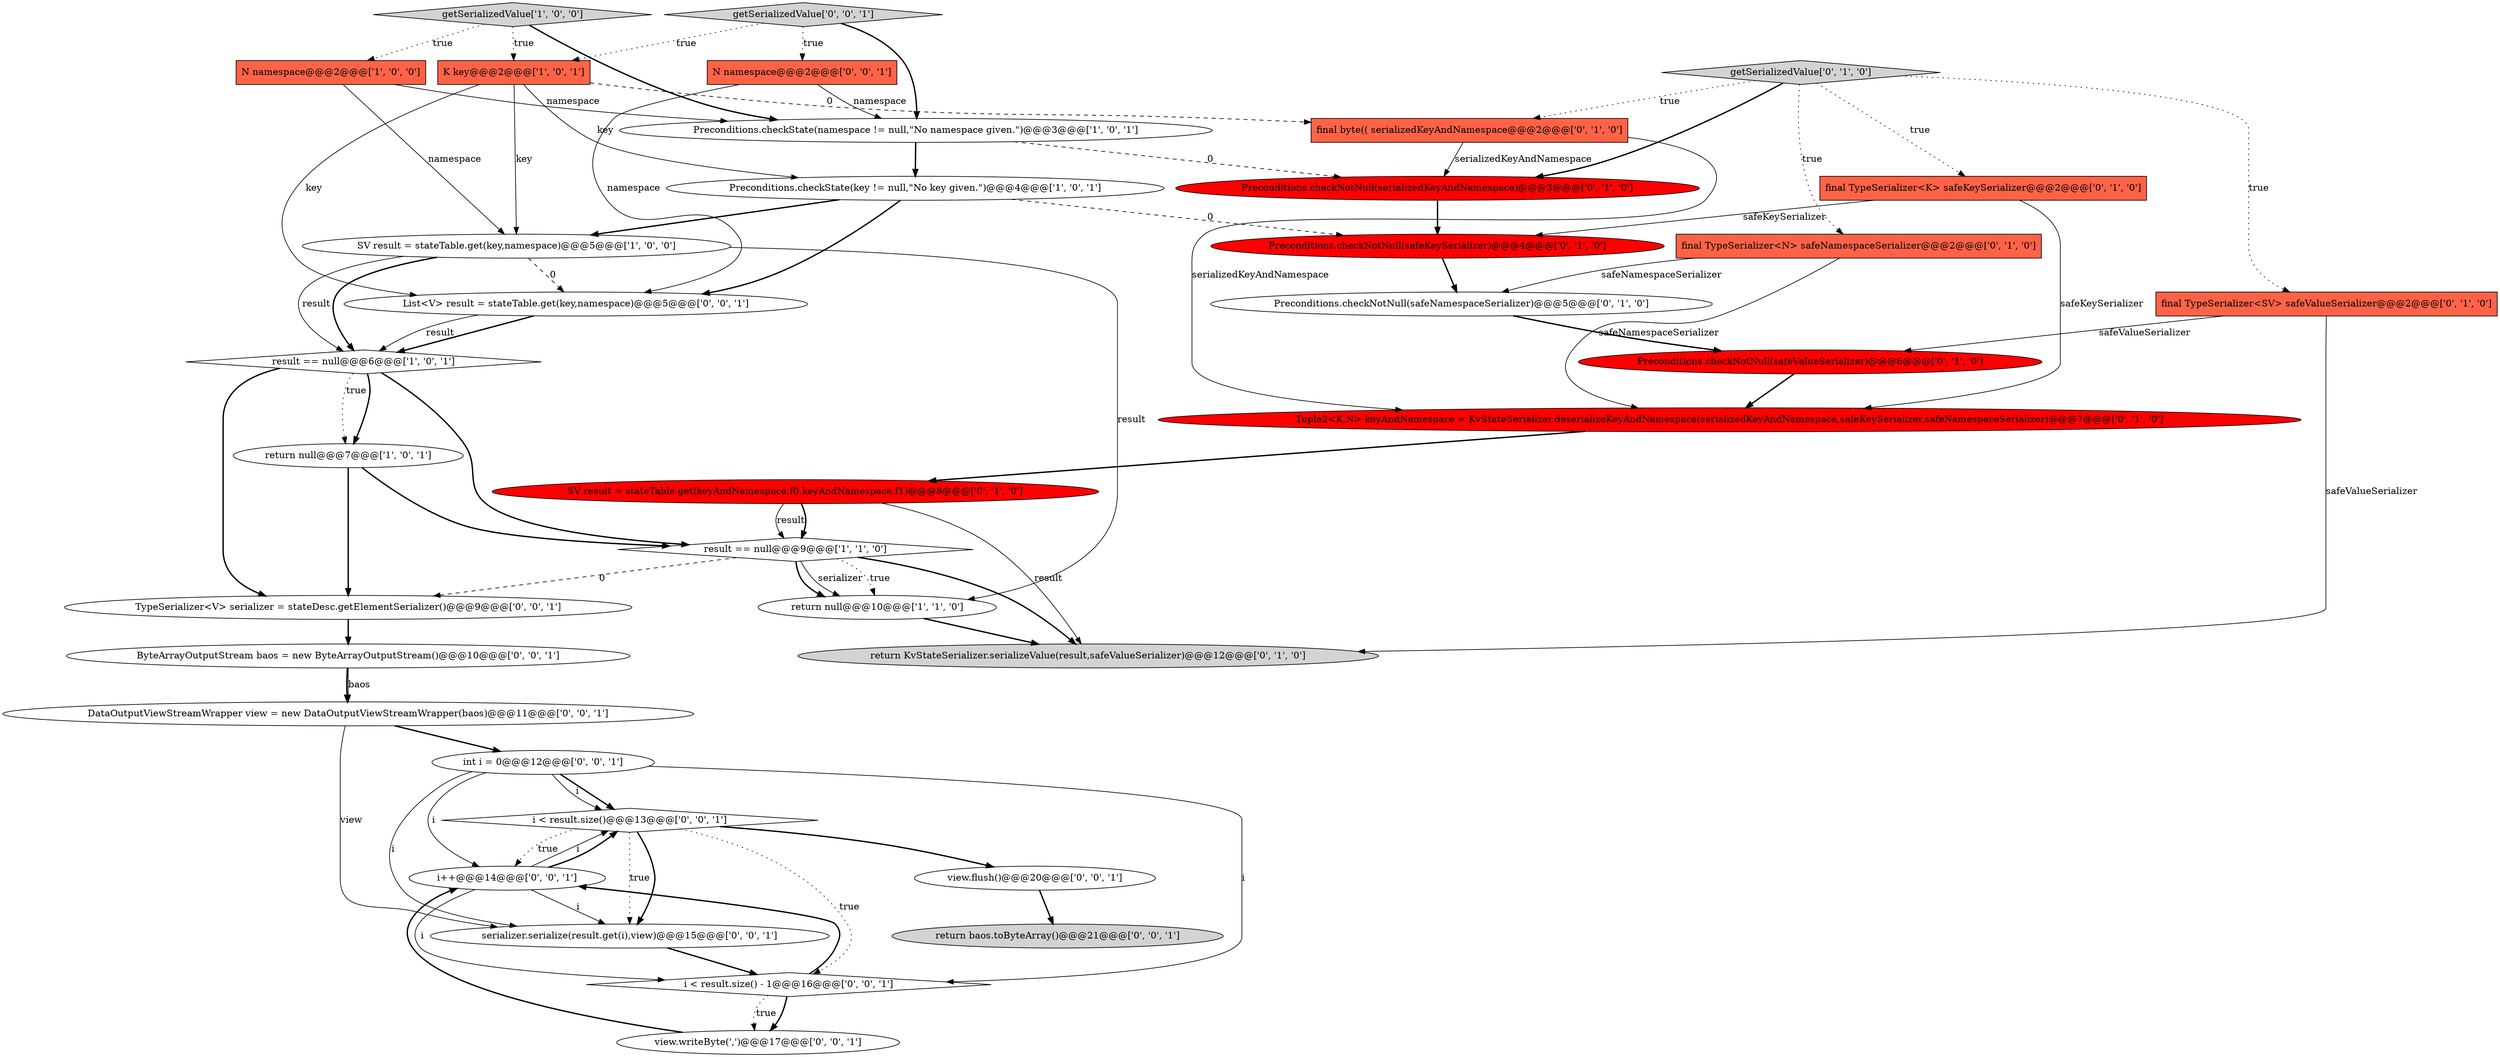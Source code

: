 digraph {
26 [style = filled, label = "i < result.size()@@@13@@@['0', '0', '1']", fillcolor = white, shape = diamond image = "AAA0AAABBB3BBB"];
8 [style = filled, label = "return null@@@10@@@['1', '1', '0']", fillcolor = white, shape = ellipse image = "AAA0AAABBB1BBB"];
11 [style = filled, label = "SV result = stateTable.get(keyAndNamespace.f0,keyAndNamespace.f1)@@@8@@@['0', '1', '0']", fillcolor = red, shape = ellipse image = "AAA1AAABBB2BBB"];
14 [style = filled, label = "final TypeSerializer<SV> safeValueSerializer@@@2@@@['0', '1', '0']", fillcolor = tomato, shape = box image = "AAA0AAABBB2BBB"];
17 [style = filled, label = "final byte(( serializedKeyAndNamespace@@@2@@@['0', '1', '0']", fillcolor = tomato, shape = box image = "AAA1AAABBB2BBB"];
13 [style = filled, label = "final TypeSerializer<N> safeNamespaceSerializer@@@2@@@['0', '1', '0']", fillcolor = tomato, shape = box image = "AAA0AAABBB2BBB"];
25 [style = filled, label = "N namespace@@@2@@@['0', '0', '1']", fillcolor = tomato, shape = box image = "AAA0AAABBB3BBB"];
10 [style = filled, label = "final TypeSerializer<K> safeKeySerializer@@@2@@@['0', '1', '0']", fillcolor = tomato, shape = box image = "AAA0AAABBB2BBB"];
19 [style = filled, label = "Tuple2<K,N> keyAndNamespace = KvStateSerializer.deserializeKeyAndNamespace(serializedKeyAndNamespace,safeKeySerializer,safeNamespaceSerializer)@@@7@@@['0', '1', '0']", fillcolor = red, shape = ellipse image = "AAA1AAABBB2BBB"];
6 [style = filled, label = "K key@@@2@@@['1', '0', '1']", fillcolor = tomato, shape = box image = "AAA0AAABBB1BBB"];
7 [style = filled, label = "Preconditions.checkState(namespace != null,\"No namespace given.\")@@@3@@@['1', '0', '1']", fillcolor = white, shape = ellipse image = "AAA0AAABBB1BBB"];
27 [style = filled, label = "return baos.toByteArray()@@@21@@@['0', '0', '1']", fillcolor = lightgray, shape = ellipse image = "AAA0AAABBB3BBB"];
28 [style = filled, label = "i++@@@14@@@['0', '0', '1']", fillcolor = white, shape = ellipse image = "AAA0AAABBB3BBB"];
32 [style = filled, label = "view.writeByte(',')@@@17@@@['0', '0', '1']", fillcolor = white, shape = ellipse image = "AAA0AAABBB3BBB"];
33 [style = filled, label = "TypeSerializer<V> serializer = stateDesc.getElementSerializer()@@@9@@@['0', '0', '1']", fillcolor = white, shape = ellipse image = "AAA0AAABBB3BBB"];
35 [style = filled, label = "serializer.serialize(result.get(i),view)@@@15@@@['0', '0', '1']", fillcolor = white, shape = ellipse image = "AAA0AAABBB3BBB"];
34 [style = filled, label = "int i = 0@@@12@@@['0', '0', '1']", fillcolor = white, shape = ellipse image = "AAA0AAABBB3BBB"];
16 [style = filled, label = "Preconditions.checkNotNull(safeValueSerializer)@@@6@@@['0', '1', '0']", fillcolor = red, shape = ellipse image = "AAA1AAABBB2BBB"];
2 [style = filled, label = "result == null@@@6@@@['1', '0', '1']", fillcolor = white, shape = diamond image = "AAA0AAABBB1BBB"];
15 [style = filled, label = "Preconditions.checkNotNull(safeKeySerializer)@@@4@@@['0', '1', '0']", fillcolor = red, shape = ellipse image = "AAA1AAABBB2BBB"];
21 [style = filled, label = "Preconditions.checkNotNull(safeNamespaceSerializer)@@@5@@@['0', '1', '0']", fillcolor = white, shape = ellipse image = "AAA0AAABBB2BBB"];
1 [style = filled, label = "return null@@@7@@@['1', '0', '1']", fillcolor = white, shape = ellipse image = "AAA0AAABBB1BBB"];
12 [style = filled, label = "return KvStateSerializer.serializeValue(result,safeValueSerializer)@@@12@@@['0', '1', '0']", fillcolor = lightgray, shape = ellipse image = "AAA0AAABBB2BBB"];
5 [style = filled, label = "result == null@@@9@@@['1', '1', '0']", fillcolor = white, shape = diamond image = "AAA0AAABBB1BBB"];
23 [style = filled, label = "getSerializedValue['0', '0', '1']", fillcolor = lightgray, shape = diamond image = "AAA0AAABBB3BBB"];
3 [style = filled, label = "getSerializedValue['1', '0', '0']", fillcolor = lightgray, shape = diamond image = "AAA0AAABBB1BBB"];
30 [style = filled, label = "view.flush()@@@20@@@['0', '0', '1']", fillcolor = white, shape = ellipse image = "AAA0AAABBB3BBB"];
4 [style = filled, label = "N namespace@@@2@@@['1', '0', '0']", fillcolor = tomato, shape = box image = "AAA0AAABBB1BBB"];
20 [style = filled, label = "Preconditions.checkNotNull(serializedKeyAndNamespace)@@@3@@@['0', '1', '0']", fillcolor = red, shape = ellipse image = "AAA1AAABBB2BBB"];
9 [style = filled, label = "SV result = stateTable.get(key,namespace)@@@5@@@['1', '0', '0']", fillcolor = white, shape = ellipse image = "AAA0AAABBB1BBB"];
18 [style = filled, label = "getSerializedValue['0', '1', '0']", fillcolor = lightgray, shape = diamond image = "AAA0AAABBB2BBB"];
0 [style = filled, label = "Preconditions.checkState(key != null,\"No key given.\")@@@4@@@['1', '0', '1']", fillcolor = white, shape = ellipse image = "AAA0AAABBB1BBB"];
24 [style = filled, label = "ByteArrayOutputStream baos = new ByteArrayOutputStream()@@@10@@@['0', '0', '1']", fillcolor = white, shape = ellipse image = "AAA0AAABBB3BBB"];
31 [style = filled, label = "i < result.size() - 1@@@16@@@['0', '0', '1']", fillcolor = white, shape = diamond image = "AAA0AAABBB3BBB"];
29 [style = filled, label = "List<V> result = stateTable.get(key,namespace)@@@5@@@['0', '0', '1']", fillcolor = white, shape = ellipse image = "AAA0AAABBB3BBB"];
22 [style = filled, label = "DataOutputViewStreamWrapper view = new DataOutputViewStreamWrapper(baos)@@@11@@@['0', '0', '1']", fillcolor = white, shape = ellipse image = "AAA0AAABBB3BBB"];
1->5 [style = bold, label=""];
6->29 [style = solid, label="key"];
35->31 [style = bold, label=""];
5->8 [style = bold, label=""];
0->9 [style = bold, label=""];
2->5 [style = bold, label=""];
28->26 [style = solid, label="i"];
14->12 [style = solid, label="safeValueSerializer"];
28->35 [style = solid, label="i"];
9->2 [style = bold, label=""];
15->21 [style = bold, label=""];
2->1 [style = bold, label=""];
23->6 [style = dotted, label="true"];
31->32 [style = bold, label=""];
30->27 [style = bold, label=""];
9->2 [style = solid, label="result"];
25->7 [style = solid, label="namespace"];
10->15 [style = solid, label="safeKeySerializer"];
13->19 [style = solid, label="safeNamespaceSerializer"];
3->4 [style = dotted, label="true"];
7->20 [style = dashed, label="0"];
18->13 [style = dotted, label="true"];
28->26 [style = bold, label=""];
19->11 [style = bold, label=""];
7->0 [style = bold, label=""];
0->29 [style = bold, label=""];
5->8 [style = solid, label="serializer"];
6->17 [style = dashed, label="0"];
0->15 [style = dashed, label="0"];
3->6 [style = dotted, label="true"];
14->16 [style = solid, label="safeValueSerializer"];
11->5 [style = solid, label="result"];
16->19 [style = bold, label=""];
34->35 [style = solid, label="i"];
24->22 [style = bold, label=""];
18->14 [style = dotted, label="true"];
31->32 [style = dotted, label="true"];
26->30 [style = bold, label=""];
22->35 [style = solid, label="view"];
18->10 [style = dotted, label="true"];
11->5 [style = bold, label=""];
18->20 [style = bold, label=""];
25->29 [style = solid, label="namespace"];
29->2 [style = bold, label=""];
11->12 [style = solid, label="result"];
1->33 [style = bold, label=""];
26->31 [style = dotted, label="true"];
6->0 [style = solid, label="key"];
9->29 [style = dashed, label="0"];
3->7 [style = bold, label=""];
5->12 [style = bold, label=""];
34->26 [style = bold, label=""];
2->1 [style = dotted, label="true"];
4->9 [style = solid, label="namespace"];
33->24 [style = bold, label=""];
29->2 [style = solid, label="result"];
26->28 [style = dotted, label="true"];
28->31 [style = solid, label="i"];
22->34 [style = bold, label=""];
6->9 [style = solid, label="key"];
10->19 [style = solid, label="safeKeySerializer"];
26->35 [style = bold, label=""];
13->21 [style = solid, label="safeNamespaceSerializer"];
17->19 [style = solid, label="serializedKeyAndNamespace"];
21->16 [style = bold, label=""];
2->33 [style = bold, label=""];
5->33 [style = dashed, label="0"];
9->8 [style = solid, label="result"];
34->28 [style = solid, label="i"];
17->20 [style = solid, label="serializedKeyAndNamespace"];
23->7 [style = bold, label=""];
18->17 [style = dotted, label="true"];
31->28 [style = bold, label=""];
24->22 [style = solid, label="baos"];
26->35 [style = dotted, label="true"];
5->8 [style = dotted, label="true"];
20->15 [style = bold, label=""];
32->28 [style = bold, label=""];
23->25 [style = dotted, label="true"];
8->12 [style = bold, label=""];
34->31 [style = solid, label="i"];
4->7 [style = solid, label="namespace"];
34->26 [style = solid, label="i"];
}
